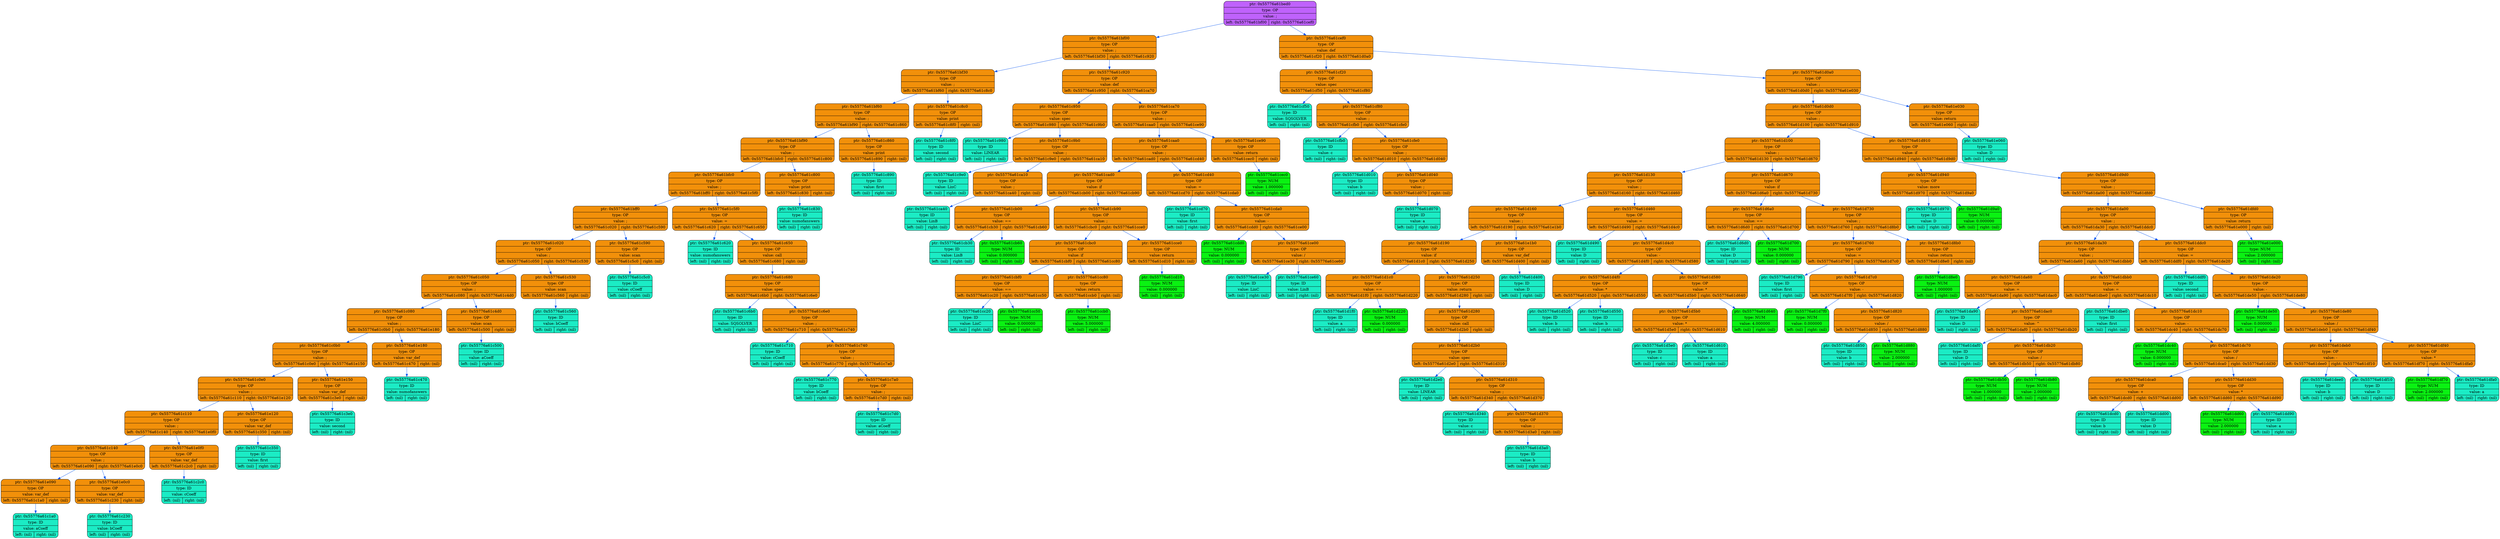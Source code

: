 digraph
{
    rankdir=TP

        node0x55776a61bed0[shape=record,style="rounded,filled",fillcolor="#BF62FC",label="{ ptr: 0x55776a61bed0 | type: OP | value: ;| { left: 0x55776a61bf00 | right: 0x55776a61cef0 }}"];
    node0x55776a61bed0 -> node0x55776a61bf00[color="#0855F0"]
    node0x55776a61bf00[shape=record,style="rounded,filled",fillcolor="#F2900A",label="{ ptr: 0x55776a61bf00 | type: OP | value: ;| { left: 0x55776a61bf30 | right: 0x55776a61c920 }}"];
    node0x55776a61bf00 -> node0x55776a61bf30[color="#0855F0"]
    node0x55776a61bf30[shape=record,style="rounded,filled",fillcolor="#F2900A",label="{ ptr: 0x55776a61bf30 | type: OP | value: ;| { left: 0x55776a61bf60 | right: 0x55776a61c8c0 }}"];
    node0x55776a61bf30 -> node0x55776a61bf60[color="#0855F0"]
    node0x55776a61bf60[shape=record,style="rounded,filled",fillcolor="#F2900A",label="{ ptr: 0x55776a61bf60 | type: OP | value: ;| { left: 0x55776a61bf90 | right: 0x55776a61c860 }}"];
    node0x55776a61bf60 -> node0x55776a61bf90[color="#0855F0"]
    node0x55776a61bf90[shape=record,style="rounded,filled",fillcolor="#F2900A",label="{ ptr: 0x55776a61bf90 | type: OP | value: ;| { left: 0x55776a61bfc0 | right: 0x55776a61c800 }}"];
    node0x55776a61bf90 -> node0x55776a61bfc0[color="#0855F0"]
    node0x55776a61bfc0[shape=record,style="rounded,filled",fillcolor="#F2900A",label="{ ptr: 0x55776a61bfc0 | type: OP | value: ;| { left: 0x55776a61bff0 | right: 0x55776a61c5f0 }}"];
    node0x55776a61bfc0 -> node0x55776a61bff0[color="#0855F0"]
    node0x55776a61bff0[shape=record,style="rounded,filled",fillcolor="#F2900A",label="{ ptr: 0x55776a61bff0 | type: OP | value: ;| { left: 0x55776a61c020 | right: 0x55776a61c590 }}"];
    node0x55776a61bff0 -> node0x55776a61c020[color="#0855F0"]
    node0x55776a61c020[shape=record,style="rounded,filled",fillcolor="#F2900A",label="{ ptr: 0x55776a61c020 | type: OP | value: ;| { left: 0x55776a61c050 | right: 0x55776a61c530 }}"];
    node0x55776a61c020 -> node0x55776a61c050[color="#0855F0"]
    node0x55776a61c050[shape=record,style="rounded,filled",fillcolor="#F2900A",label="{ ptr: 0x55776a61c050 | type: OP | value: ;| { left: 0x55776a61c080 | right: 0x55776a61c4d0 }}"];
    node0x55776a61c050 -> node0x55776a61c080[color="#0855F0"]
    node0x55776a61c080[shape=record,style="rounded,filled",fillcolor="#F2900A",label="{ ptr: 0x55776a61c080 | type: OP | value: ;| { left: 0x55776a61c0b0 | right: 0x55776a61e180 }}"];
    node0x55776a61c080 -> node0x55776a61c0b0[color="#0855F0"]
    node0x55776a61c0b0[shape=record,style="rounded,filled",fillcolor="#F2900A",label="{ ptr: 0x55776a61c0b0 | type: OP | value: ;| { left: 0x55776a61c0e0 | right: 0x55776a61e150 }}"];
    node0x55776a61c0b0 -> node0x55776a61c0e0[color="#0855F0"]
    node0x55776a61c0e0[shape=record,style="rounded,filled",fillcolor="#F2900A",label="{ ptr: 0x55776a61c0e0 | type: OP | value: ;| { left: 0x55776a61c110 | right: 0x55776a61e120 }}"];
    node0x55776a61c0e0 -> node0x55776a61c110[color="#0855F0"]
    node0x55776a61c110[shape=record,style="rounded,filled",fillcolor="#F2900A",label="{ ptr: 0x55776a61c110 | type: OP | value: ;| { left: 0x55776a61c140 | right: 0x55776a61e0f0 }}"];
    node0x55776a61c110 -> node0x55776a61c140[color="#0855F0"]
    node0x55776a61c140[shape=record,style="rounded,filled",fillcolor="#F2900A",label="{ ptr: 0x55776a61c140 | type: OP | value: ;| { left: 0x55776a61e090 | right: 0x55776a61e0c0 }}"];
    node0x55776a61c140 -> node0x55776a61e090[color="#0855F0"]
    node0x55776a61e090[shape=record,style="rounded,filled",fillcolor="#F2900A",label="{ ptr: 0x55776a61e090 | type: OP | value: var_def| { left: 0x55776a61c1a0 | right: (nil) }}"];
    node0x55776a61e090 -> node0x55776a61c1a0[color="#0855F0"]
    node0x55776a61c1a0[shape=record,style="rounded,filled",fillcolor="#1BECC5",label="{ ptr: 0x55776a61c1a0 | type: ID | value: aCoeff| { left: (nil) | right: (nil) }}"];
    node0x55776a61c140 -> node0x55776a61e0c0[color="#0855F0"]
    node0x55776a61e0c0[shape=record,style="rounded,filled",fillcolor="#F2900A",label="{ ptr: 0x55776a61e0c0 | type: OP | value: var_def| { left: 0x55776a61c230 | right: (nil) }}"];
    node0x55776a61e0c0 -> node0x55776a61c230[color="#0855F0"]
    node0x55776a61c230[shape=record,style="rounded,filled",fillcolor="#1BECC5",label="{ ptr: 0x55776a61c230 | type: ID | value: bCoeff| { left: (nil) | right: (nil) }}"];
    node0x55776a61c110 -> node0x55776a61e0f0[color="#0855F0"]
    node0x55776a61e0f0[shape=record,style="rounded,filled",fillcolor="#F2900A",label="{ ptr: 0x55776a61e0f0 | type: OP | value: var_def| { left: 0x55776a61c2c0 | right: (nil) }}"];
    node0x55776a61e0f0 -> node0x55776a61c2c0[color="#0855F0"]
    node0x55776a61c2c0[shape=record,style="rounded,filled",fillcolor="#1BECC5",label="{ ptr: 0x55776a61c2c0 | type: ID | value: cCoeff| { left: (nil) | right: (nil) }}"];
    node0x55776a61c0e0 -> node0x55776a61e120[color="#0855F0"]
    node0x55776a61e120[shape=record,style="rounded,filled",fillcolor="#F2900A",label="{ ptr: 0x55776a61e120 | type: OP | value: var_def| { left: 0x55776a61c350 | right: (nil) }}"];
    node0x55776a61e120 -> node0x55776a61c350[color="#0855F0"]
    node0x55776a61c350[shape=record,style="rounded,filled",fillcolor="#1BECC5",label="{ ptr: 0x55776a61c350 | type: ID | value: first| { left: (nil) | right: (nil) }}"];
    node0x55776a61c0b0 -> node0x55776a61e150[color="#0855F0"]
    node0x55776a61e150[shape=record,style="rounded,filled",fillcolor="#F2900A",label="{ ptr: 0x55776a61e150 | type: OP | value: var_def| { left: 0x55776a61c3e0 | right: (nil) }}"];
    node0x55776a61e150 -> node0x55776a61c3e0[color="#0855F0"]
    node0x55776a61c3e0[shape=record,style="rounded,filled",fillcolor="#1BECC5",label="{ ptr: 0x55776a61c3e0 | type: ID | value: second| { left: (nil) | right: (nil) }}"];
    node0x55776a61c080 -> node0x55776a61e180[color="#0855F0"]
    node0x55776a61e180[shape=record,style="rounded,filled",fillcolor="#F2900A",label="{ ptr: 0x55776a61e180 | type: OP | value: var_def| { left: 0x55776a61c470 | right: (nil) }}"];
    node0x55776a61e180 -> node0x55776a61c470[color="#0855F0"]
    node0x55776a61c470[shape=record,style="rounded,filled",fillcolor="#1BECC5",label="{ ptr: 0x55776a61c470 | type: ID | value: numofanswers| { left: (nil) | right: (nil) }}"];
    node0x55776a61c050 -> node0x55776a61c4d0[color="#0855F0"]
    node0x55776a61c4d0[shape=record,style="rounded,filled",fillcolor="#F2900A",label="{ ptr: 0x55776a61c4d0 | type: OP | value: scan| { left: 0x55776a61c500 | right: (nil) }}"];
    node0x55776a61c4d0 -> node0x55776a61c500[color="#0855F0"]
    node0x55776a61c500[shape=record,style="rounded,filled",fillcolor="#1BECC5",label="{ ptr: 0x55776a61c500 | type: ID | value: aCoeff| { left: (nil) | right: (nil) }}"];
    node0x55776a61c020 -> node0x55776a61c530[color="#0855F0"]
    node0x55776a61c530[shape=record,style="rounded,filled",fillcolor="#F2900A",label="{ ptr: 0x55776a61c530 | type: OP | value: scan| { left: 0x55776a61c560 | right: (nil) }}"];
    node0x55776a61c530 -> node0x55776a61c560[color="#0855F0"]
    node0x55776a61c560[shape=record,style="rounded,filled",fillcolor="#1BECC5",label="{ ptr: 0x55776a61c560 | type: ID | value: bCoeff| { left: (nil) | right: (nil) }}"];
    node0x55776a61bff0 -> node0x55776a61c590[color="#0855F0"]
    node0x55776a61c590[shape=record,style="rounded,filled",fillcolor="#F2900A",label="{ ptr: 0x55776a61c590 | type: OP | value: scan| { left: 0x55776a61c5c0 | right: (nil) }}"];
    node0x55776a61c590 -> node0x55776a61c5c0[color="#0855F0"]
    node0x55776a61c5c0[shape=record,style="rounded,filled",fillcolor="#1BECC5",label="{ ptr: 0x55776a61c5c0 | type: ID | value: cCoeff| { left: (nil) | right: (nil) }}"];
    node0x55776a61bfc0 -> node0x55776a61c5f0[color="#0855F0"]
    node0x55776a61c5f0[shape=record,style="rounded,filled",fillcolor="#F2900A",label="{ ptr: 0x55776a61c5f0 | type: OP | value: =| { left: 0x55776a61c620 | right: 0x55776a61c650 }}"];
    node0x55776a61c5f0 -> node0x55776a61c620[color="#0855F0"]
    node0x55776a61c620[shape=record,style="rounded,filled",fillcolor="#1BECC5",label="{ ptr: 0x55776a61c620 | type: ID | value: numofanswers| { left: (nil) | right: (nil) }}"];
    node0x55776a61c5f0 -> node0x55776a61c650[color="#0855F0"]
    node0x55776a61c650[shape=record,style="rounded,filled",fillcolor="#F2900A",label="{ ptr: 0x55776a61c650 | type: OP | value: call| { left: 0x55776a61c680 | right: (nil) }}"];
    node0x55776a61c650 -> node0x55776a61c680[color="#0855F0"]
    node0x55776a61c680[shape=record,style="rounded,filled",fillcolor="#F2900A",label="{ ptr: 0x55776a61c680 | type: OP | value: spec| { left: 0x55776a61c6b0 | right: 0x55776a61c6e0 }}"];
    node0x55776a61c680 -> node0x55776a61c6b0[color="#0855F0"]
    node0x55776a61c6b0[shape=record,style="rounded,filled",fillcolor="#1BECC5",label="{ ptr: 0x55776a61c6b0 | type: ID | value: SQSOLVER| { left: (nil) | right: (nil) }}"];
    node0x55776a61c680 -> node0x55776a61c6e0[color="#0855F0"]
    node0x55776a61c6e0[shape=record,style="rounded,filled",fillcolor="#F2900A",label="{ ptr: 0x55776a61c6e0 | type: OP | value: ;| { left: 0x55776a61c710 | right: 0x55776a61c740 }}"];
    node0x55776a61c6e0 -> node0x55776a61c710[color="#0855F0"]
    node0x55776a61c710[shape=record,style="rounded,filled",fillcolor="#1BECC5",label="{ ptr: 0x55776a61c710 | type: ID | value: cCoeff| { left: (nil) | right: (nil) }}"];
    node0x55776a61c6e0 -> node0x55776a61c740[color="#0855F0"]
    node0x55776a61c740[shape=record,style="rounded,filled",fillcolor="#F2900A",label="{ ptr: 0x55776a61c740 | type: OP | value: ;| { left: 0x55776a61c770 | right: 0x55776a61c7a0 }}"];
    node0x55776a61c740 -> node0x55776a61c770[color="#0855F0"]
    node0x55776a61c770[shape=record,style="rounded,filled",fillcolor="#1BECC5",label="{ ptr: 0x55776a61c770 | type: ID | value: bCoeff| { left: (nil) | right: (nil) }}"];
    node0x55776a61c740 -> node0x55776a61c7a0[color="#0855F0"]
    node0x55776a61c7a0[shape=record,style="rounded,filled",fillcolor="#F2900A",label="{ ptr: 0x55776a61c7a0 | type: OP | value: ;| { left: 0x55776a61c7d0 | right: (nil) }}"];
    node0x55776a61c7a0 -> node0x55776a61c7d0[color="#0855F0"]
    node0x55776a61c7d0[shape=record,style="rounded,filled",fillcolor="#1BECC5",label="{ ptr: 0x55776a61c7d0 | type: ID | value: aCoeff| { left: (nil) | right: (nil) }}"];
    node0x55776a61bf90 -> node0x55776a61c800[color="#0855F0"]
    node0x55776a61c800[shape=record,style="rounded,filled",fillcolor="#F2900A",label="{ ptr: 0x55776a61c800 | type: OP | value: print| { left: 0x55776a61c830 | right: (nil) }}"];
    node0x55776a61c800 -> node0x55776a61c830[color="#0855F0"]
    node0x55776a61c830[shape=record,style="rounded,filled",fillcolor="#1BECC5",label="{ ptr: 0x55776a61c830 | type: ID | value: numofanswers| { left: (nil) | right: (nil) }}"];
    node0x55776a61bf60 -> node0x55776a61c860[color="#0855F0"]
    node0x55776a61c860[shape=record,style="rounded,filled",fillcolor="#F2900A",label="{ ptr: 0x55776a61c860 | type: OP | value: print| { left: 0x55776a61c890 | right: (nil) }}"];
    node0x55776a61c860 -> node0x55776a61c890[color="#0855F0"]
    node0x55776a61c890[shape=record,style="rounded,filled",fillcolor="#1BECC5",label="{ ptr: 0x55776a61c890 | type: ID | value: first| { left: (nil) | right: (nil) }}"];
    node0x55776a61bf30 -> node0x55776a61c8c0[color="#0855F0"]
    node0x55776a61c8c0[shape=record,style="rounded,filled",fillcolor="#F2900A",label="{ ptr: 0x55776a61c8c0 | type: OP | value: print| { left: 0x55776a61c8f0 | right: (nil) }}"];
    node0x55776a61c8c0 -> node0x55776a61c8f0[color="#0855F0"]
    node0x55776a61c8f0[shape=record,style="rounded,filled",fillcolor="#1BECC5",label="{ ptr: 0x55776a61c8f0 | type: ID | value: second| { left: (nil) | right: (nil) }}"];
    node0x55776a61bf00 -> node0x55776a61c920[color="#0855F0"]
    node0x55776a61c920[shape=record,style="rounded,filled",fillcolor="#F2900A",label="{ ptr: 0x55776a61c920 | type: OP | value: def| { left: 0x55776a61c950 | right: 0x55776a61ca70 }}"];
    node0x55776a61c920 -> node0x55776a61c950[color="#0855F0"]
    node0x55776a61c950[shape=record,style="rounded,filled",fillcolor="#F2900A",label="{ ptr: 0x55776a61c950 | type: OP | value: spec| { left: 0x55776a61c980 | right: 0x55776a61c9b0 }}"];
    node0x55776a61c950 -> node0x55776a61c980[color="#0855F0"]
    node0x55776a61c980[shape=record,style="rounded,filled",fillcolor="#1BECC5",label="{ ptr: 0x55776a61c980 | type: ID | value: LINEAR| { left: (nil) | right: (nil) }}"];
    node0x55776a61c950 -> node0x55776a61c9b0[color="#0855F0"]
    node0x55776a61c9b0[shape=record,style="rounded,filled",fillcolor="#F2900A",label="{ ptr: 0x55776a61c9b0 | type: OP | value: ;| { left: 0x55776a61c9e0 | right: 0x55776a61ca10 }}"];
    node0x55776a61c9b0 -> node0x55776a61c9e0[color="#0855F0"]
    node0x55776a61c9e0[shape=record,style="rounded,filled",fillcolor="#1BECC5",label="{ ptr: 0x55776a61c9e0 | type: ID | value: LinC| { left: (nil) | right: (nil) }}"];
    node0x55776a61c9b0 -> node0x55776a61ca10[color="#0855F0"]
    node0x55776a61ca10[shape=record,style="rounded,filled",fillcolor="#F2900A",label="{ ptr: 0x55776a61ca10 | type: OP | value: ;| { left: 0x55776a61ca40 | right: (nil) }}"];
    node0x55776a61ca10 -> node0x55776a61ca40[color="#0855F0"]
    node0x55776a61ca40[shape=record,style="rounded,filled",fillcolor="#1BECC5",label="{ ptr: 0x55776a61ca40 | type: ID | value: LinB| { left: (nil) | right: (nil) }}"];
    node0x55776a61c920 -> node0x55776a61ca70[color="#0855F0"]
    node0x55776a61ca70[shape=record,style="rounded,filled",fillcolor="#F2900A",label="{ ptr: 0x55776a61ca70 | type: OP | value: ;| { left: 0x55776a61caa0 | right: 0x55776a61ce90 }}"];
    node0x55776a61ca70 -> node0x55776a61caa0[color="#0855F0"]
    node0x55776a61caa0[shape=record,style="rounded,filled",fillcolor="#F2900A",label="{ ptr: 0x55776a61caa0 | type: OP | value: ;| { left: 0x55776a61cad0 | right: 0x55776a61cd40 }}"];
    node0x55776a61caa0 -> node0x55776a61cad0[color="#0855F0"]
    node0x55776a61cad0[shape=record,style="rounded,filled",fillcolor="#F2900A",label="{ ptr: 0x55776a61cad0 | type: OP | value: if| { left: 0x55776a61cb00 | right: 0x55776a61cb90 }}"];
    node0x55776a61cad0 -> node0x55776a61cb00[color="#0855F0"]
    node0x55776a61cb00[shape=record,style="rounded,filled",fillcolor="#F2900A",label="{ ptr: 0x55776a61cb00 | type: OP | value: ==| { left: 0x55776a61cb30 | right: 0x55776a61cb60 }}"];
    node0x55776a61cb00 -> node0x55776a61cb30[color="#0855F0"]
    node0x55776a61cb30[shape=record,style="rounded,filled",fillcolor="#1BECC5",label="{ ptr: 0x55776a61cb30 | type: ID | value: LinB| { left: (nil) | right: (nil) }}"];
    node0x55776a61cb00 -> node0x55776a61cb60[color="#0855F0"]
    node0x55776a61cb60[shape=record,style="rounded,filled",fillcolor="#0AF212",label="{ ptr: 0x55776a61cb60 | type: NUM | value: 0.000000| { left: (nil) | right: (nil) }}"];
    node0x55776a61cad0 -> node0x55776a61cb90[color="#0855F0"]
    node0x55776a61cb90[shape=record,style="rounded,filled",fillcolor="#F2900A",label="{ ptr: 0x55776a61cb90 | type: OP | value: ;| { left: 0x55776a61cbc0 | right: 0x55776a61cce0 }}"];
    node0x55776a61cb90 -> node0x55776a61cbc0[color="#0855F0"]
    node0x55776a61cbc0[shape=record,style="rounded,filled",fillcolor="#F2900A",label="{ ptr: 0x55776a61cbc0 | type: OP | value: if| { left: 0x55776a61cbf0 | right: 0x55776a61cc80 }}"];
    node0x55776a61cbc0 -> node0x55776a61cbf0[color="#0855F0"]
    node0x55776a61cbf0[shape=record,style="rounded,filled",fillcolor="#F2900A",label="{ ptr: 0x55776a61cbf0 | type: OP | value: ==| { left: 0x55776a61cc20 | right: 0x55776a61cc50 }}"];
    node0x55776a61cbf0 -> node0x55776a61cc20[color="#0855F0"]
    node0x55776a61cc20[shape=record,style="rounded,filled",fillcolor="#1BECC5",label="{ ptr: 0x55776a61cc20 | type: ID | value: LinC| { left: (nil) | right: (nil) }}"];
    node0x55776a61cbf0 -> node0x55776a61cc50[color="#0855F0"]
    node0x55776a61cc50[shape=record,style="rounded,filled",fillcolor="#0AF212",label="{ ptr: 0x55776a61cc50 | type: NUM | value: 0.000000| { left: (nil) | right: (nil) }}"];
    node0x55776a61cbc0 -> node0x55776a61cc80[color="#0855F0"]
    node0x55776a61cc80[shape=record,style="rounded,filled",fillcolor="#F2900A",label="{ ptr: 0x55776a61cc80 | type: OP | value: return| { left: 0x55776a61ccb0 | right: (nil) }}"];
    node0x55776a61cc80 -> node0x55776a61ccb0[color="#0855F0"]
    node0x55776a61ccb0[shape=record,style="rounded,filled",fillcolor="#0AF212",label="{ ptr: 0x55776a61ccb0 | type: NUM | value: 5.000000| { left: (nil) | right: (nil) }}"];
    node0x55776a61cb90 -> node0x55776a61cce0[color="#0855F0"]
    node0x55776a61cce0[shape=record,style="rounded,filled",fillcolor="#F2900A",label="{ ptr: 0x55776a61cce0 | type: OP | value: return| { left: 0x55776a61cd10 | right: (nil) }}"];
    node0x55776a61cce0 -> node0x55776a61cd10[color="#0855F0"]
    node0x55776a61cd10[shape=record,style="rounded,filled",fillcolor="#0AF212",label="{ ptr: 0x55776a61cd10 | type: NUM | value: 0.000000| { left: (nil) | right: (nil) }}"];
    node0x55776a61caa0 -> node0x55776a61cd40[color="#0855F0"]
    node0x55776a61cd40[shape=record,style="rounded,filled",fillcolor="#F2900A",label="{ ptr: 0x55776a61cd40 | type: OP | value: =| { left: 0x55776a61cd70 | right: 0x55776a61cda0 }}"];
    node0x55776a61cd40 -> node0x55776a61cd70[color="#0855F0"]
    node0x55776a61cd70[shape=record,style="rounded,filled",fillcolor="#1BECC5",label="{ ptr: 0x55776a61cd70 | type: ID | value: first| { left: (nil) | right: (nil) }}"];
    node0x55776a61cd40 -> node0x55776a61cda0[color="#0855F0"]
    node0x55776a61cda0[shape=record,style="rounded,filled",fillcolor="#F2900A",label="{ ptr: 0x55776a61cda0 | type: OP | value: -| { left: 0x55776a61cdd0 | right: 0x55776a61ce00 }}"];
    node0x55776a61cda0 -> node0x55776a61cdd0[color="#0855F0"]
    node0x55776a61cdd0[shape=record,style="rounded,filled",fillcolor="#0AF212",label="{ ptr: 0x55776a61cdd0 | type: NUM | value: 0.000000| { left: (nil) | right: (nil) }}"];
    node0x55776a61cda0 -> node0x55776a61ce00[color="#0855F0"]
    node0x55776a61ce00[shape=record,style="rounded,filled",fillcolor="#F2900A",label="{ ptr: 0x55776a61ce00 | type: OP | value: /| { left: 0x55776a61ce30 | right: 0x55776a61ce60 }}"];
    node0x55776a61ce00 -> node0x55776a61ce30[color="#0855F0"]
    node0x55776a61ce30[shape=record,style="rounded,filled",fillcolor="#1BECC5",label="{ ptr: 0x55776a61ce30 | type: ID | value: LinC| { left: (nil) | right: (nil) }}"];
    node0x55776a61ce00 -> node0x55776a61ce60[color="#0855F0"]
    node0x55776a61ce60[shape=record,style="rounded,filled",fillcolor="#1BECC5",label="{ ptr: 0x55776a61ce60 | type: ID | value: LinB| { left: (nil) | right: (nil) }}"];
    node0x55776a61ca70 -> node0x55776a61ce90[color="#0855F0"]
    node0x55776a61ce90[shape=record,style="rounded,filled",fillcolor="#F2900A",label="{ ptr: 0x55776a61ce90 | type: OP | value: return| { left: 0x55776a61cec0 | right: (nil) }}"];
    node0x55776a61ce90 -> node0x55776a61cec0[color="#0855F0"]
    node0x55776a61cec0[shape=record,style="rounded,filled",fillcolor="#0AF212",label="{ ptr: 0x55776a61cec0 | type: NUM | value: 1.000000| { left: (nil) | right: (nil) }}"];
    node0x55776a61bed0 -> node0x55776a61cef0[color="#0855F0"]
    node0x55776a61cef0[shape=record,style="rounded,filled",fillcolor="#F2900A",label="{ ptr: 0x55776a61cef0 | type: OP | value: def| { left: 0x55776a61cf20 | right: 0x55776a61d0a0 }}"];
    node0x55776a61cef0 -> node0x55776a61cf20[color="#0855F0"]
    node0x55776a61cf20[shape=record,style="rounded,filled",fillcolor="#F2900A",label="{ ptr: 0x55776a61cf20 | type: OP | value: spec| { left: 0x55776a61cf50 | right: 0x55776a61cf80 }}"];
    node0x55776a61cf20 -> node0x55776a61cf50[color="#0855F0"]
    node0x55776a61cf50[shape=record,style="rounded,filled",fillcolor="#1BECC5",label="{ ptr: 0x55776a61cf50 | type: ID | value: SQSOLVER| { left: (nil) | right: (nil) }}"];
    node0x55776a61cf20 -> node0x55776a61cf80[color="#0855F0"]
    node0x55776a61cf80[shape=record,style="rounded,filled",fillcolor="#F2900A",label="{ ptr: 0x55776a61cf80 | type: OP | value: ;| { left: 0x55776a61cfb0 | right: 0x55776a61cfe0 }}"];
    node0x55776a61cf80 -> node0x55776a61cfb0[color="#0855F0"]
    node0x55776a61cfb0[shape=record,style="rounded,filled",fillcolor="#1BECC5",label="{ ptr: 0x55776a61cfb0 | type: ID | value: c| { left: (nil) | right: (nil) }}"];
    node0x55776a61cf80 -> node0x55776a61cfe0[color="#0855F0"]
    node0x55776a61cfe0[shape=record,style="rounded,filled",fillcolor="#F2900A",label="{ ptr: 0x55776a61cfe0 | type: OP | value: ;| { left: 0x55776a61d010 | right: 0x55776a61d040 }}"];
    node0x55776a61cfe0 -> node0x55776a61d010[color="#0855F0"]
    node0x55776a61d010[shape=record,style="rounded,filled",fillcolor="#1BECC5",label="{ ptr: 0x55776a61d010 | type: ID | value: b| { left: (nil) | right: (nil) }}"];
    node0x55776a61cfe0 -> node0x55776a61d040[color="#0855F0"]
    node0x55776a61d040[shape=record,style="rounded,filled",fillcolor="#F2900A",label="{ ptr: 0x55776a61d040 | type: OP | value: ;| { left: 0x55776a61d070 | right: (nil) }}"];
    node0x55776a61d040 -> node0x55776a61d070[color="#0855F0"]
    node0x55776a61d070[shape=record,style="rounded,filled",fillcolor="#1BECC5",label="{ ptr: 0x55776a61d070 | type: ID | value: a| { left: (nil) | right: (nil) }}"];
    node0x55776a61cef0 -> node0x55776a61d0a0[color="#0855F0"]
    node0x55776a61d0a0[shape=record,style="rounded,filled",fillcolor="#F2900A",label="{ ptr: 0x55776a61d0a0 | type: OP | value: ;| { left: 0x55776a61d0d0 | right: 0x55776a61e030 }}"];
    node0x55776a61d0a0 -> node0x55776a61d0d0[color="#0855F0"]
    node0x55776a61d0d0[shape=record,style="rounded,filled",fillcolor="#F2900A",label="{ ptr: 0x55776a61d0d0 | type: OP | value: ;| { left: 0x55776a61d100 | right: 0x55776a61d910 }}"];
    node0x55776a61d0d0 -> node0x55776a61d100[color="#0855F0"]
    node0x55776a61d100[shape=record,style="rounded,filled",fillcolor="#F2900A",label="{ ptr: 0x55776a61d100 | type: OP | value: ;| { left: 0x55776a61d130 | right: 0x55776a61d670 }}"];
    node0x55776a61d100 -> node0x55776a61d130[color="#0855F0"]
    node0x55776a61d130[shape=record,style="rounded,filled",fillcolor="#F2900A",label="{ ptr: 0x55776a61d130 | type: OP | value: ;| { left: 0x55776a61d160 | right: 0x55776a61d460 }}"];
    node0x55776a61d130 -> node0x55776a61d160[color="#0855F0"]
    node0x55776a61d160[shape=record,style="rounded,filled",fillcolor="#F2900A",label="{ ptr: 0x55776a61d160 | type: OP | value: ;| { left: 0x55776a61d190 | right: 0x55776a61e1b0 }}"];
    node0x55776a61d160 -> node0x55776a61d190[color="#0855F0"]
    node0x55776a61d190[shape=record,style="rounded,filled",fillcolor="#F2900A",label="{ ptr: 0x55776a61d190 | type: OP | value: if| { left: 0x55776a61d1c0 | right: 0x55776a61d250 }}"];
    node0x55776a61d190 -> node0x55776a61d1c0[color="#0855F0"]
    node0x55776a61d1c0[shape=record,style="rounded,filled",fillcolor="#F2900A",label="{ ptr: 0x55776a61d1c0 | type: OP | value: ==| { left: 0x55776a61d1f0 | right: 0x55776a61d220 }}"];
    node0x55776a61d1c0 -> node0x55776a61d1f0[color="#0855F0"]
    node0x55776a61d1f0[shape=record,style="rounded,filled",fillcolor="#1BECC5",label="{ ptr: 0x55776a61d1f0 | type: ID | value: a| { left: (nil) | right: (nil) }}"];
    node0x55776a61d1c0 -> node0x55776a61d220[color="#0855F0"]
    node0x55776a61d220[shape=record,style="rounded,filled",fillcolor="#0AF212",label="{ ptr: 0x55776a61d220 | type: NUM | value: 0.000000| { left: (nil) | right: (nil) }}"];
    node0x55776a61d190 -> node0x55776a61d250[color="#0855F0"]
    node0x55776a61d250[shape=record,style="rounded,filled",fillcolor="#F2900A",label="{ ptr: 0x55776a61d250 | type: OP | value: return| { left: 0x55776a61d280 | right: (nil) }}"];
    node0x55776a61d250 -> node0x55776a61d280[color="#0855F0"]
    node0x55776a61d280[shape=record,style="rounded,filled",fillcolor="#F2900A",label="{ ptr: 0x55776a61d280 | type: OP | value: call| { left: 0x55776a61d2b0 | right: (nil) }}"];
    node0x55776a61d280 -> node0x55776a61d2b0[color="#0855F0"]
    node0x55776a61d2b0[shape=record,style="rounded,filled",fillcolor="#F2900A",label="{ ptr: 0x55776a61d2b0 | type: OP | value: spec| { left: 0x55776a61d2e0 | right: 0x55776a61d310 }}"];
    node0x55776a61d2b0 -> node0x55776a61d2e0[color="#0855F0"]
    node0x55776a61d2e0[shape=record,style="rounded,filled",fillcolor="#1BECC5",label="{ ptr: 0x55776a61d2e0 | type: ID | value: LINEAR| { left: (nil) | right: (nil) }}"];
    node0x55776a61d2b0 -> node0x55776a61d310[color="#0855F0"]
    node0x55776a61d310[shape=record,style="rounded,filled",fillcolor="#F2900A",label="{ ptr: 0x55776a61d310 | type: OP | value: ;| { left: 0x55776a61d340 | right: 0x55776a61d370 }}"];
    node0x55776a61d310 -> node0x55776a61d340[color="#0855F0"]
    node0x55776a61d340[shape=record,style="rounded,filled",fillcolor="#1BECC5",label="{ ptr: 0x55776a61d340 | type: ID | value: c| { left: (nil) | right: (nil) }}"];
    node0x55776a61d310 -> node0x55776a61d370[color="#0855F0"]
    node0x55776a61d370[shape=record,style="rounded,filled",fillcolor="#F2900A",label="{ ptr: 0x55776a61d370 | type: OP | value: ;| { left: 0x55776a61d3a0 | right: (nil) }}"];
    node0x55776a61d370 -> node0x55776a61d3a0[color="#0855F0"]
    node0x55776a61d3a0[shape=record,style="rounded,filled",fillcolor="#1BECC5",label="{ ptr: 0x55776a61d3a0 | type: ID | value: b| { left: (nil) | right: (nil) }}"];
    node0x55776a61d160 -> node0x55776a61e1b0[color="#0855F0"]
    node0x55776a61e1b0[shape=record,style="rounded,filled",fillcolor="#F2900A",label="{ ptr: 0x55776a61e1b0 | type: OP | value: var_def| { left: 0x55776a61d400 | right: (nil) }}"];
    node0x55776a61e1b0 -> node0x55776a61d400[color="#0855F0"]
    node0x55776a61d400[shape=record,style="rounded,filled",fillcolor="#1BECC5",label="{ ptr: 0x55776a61d400 | type: ID | value: D| { left: (nil) | right: (nil) }}"];
    node0x55776a61d130 -> node0x55776a61d460[color="#0855F0"]
    node0x55776a61d460[shape=record,style="rounded,filled",fillcolor="#F2900A",label="{ ptr: 0x55776a61d460 | type: OP | value: =| { left: 0x55776a61d490 | right: 0x55776a61d4c0 }}"];
    node0x55776a61d460 -> node0x55776a61d490[color="#0855F0"]
    node0x55776a61d490[shape=record,style="rounded,filled",fillcolor="#1BECC5",label="{ ptr: 0x55776a61d490 | type: ID | value: D| { left: (nil) | right: (nil) }}"];
    node0x55776a61d460 -> node0x55776a61d4c0[color="#0855F0"]
    node0x55776a61d4c0[shape=record,style="rounded,filled",fillcolor="#F2900A",label="{ ptr: 0x55776a61d4c0 | type: OP | value: -| { left: 0x55776a61d4f0 | right: 0x55776a61d580 }}"];
    node0x55776a61d4c0 -> node0x55776a61d4f0[color="#0855F0"]
    node0x55776a61d4f0[shape=record,style="rounded,filled",fillcolor="#F2900A",label="{ ptr: 0x55776a61d4f0 | type: OP | value: *| { left: 0x55776a61d520 | right: 0x55776a61d550 }}"];
    node0x55776a61d4f0 -> node0x55776a61d520[color="#0855F0"]
    node0x55776a61d520[shape=record,style="rounded,filled",fillcolor="#1BECC5",label="{ ptr: 0x55776a61d520 | type: ID | value: b| { left: (nil) | right: (nil) }}"];
    node0x55776a61d4f0 -> node0x55776a61d550[color="#0855F0"]
    node0x55776a61d550[shape=record,style="rounded,filled",fillcolor="#1BECC5",label="{ ptr: 0x55776a61d550 | type: ID | value: b| { left: (nil) | right: (nil) }}"];
    node0x55776a61d4c0 -> node0x55776a61d580[color="#0855F0"]
    node0x55776a61d580[shape=record,style="rounded,filled",fillcolor="#F2900A",label="{ ptr: 0x55776a61d580 | type: OP | value: *| { left: 0x55776a61d5b0 | right: 0x55776a61d640 }}"];
    node0x55776a61d580 -> node0x55776a61d5b0[color="#0855F0"]
    node0x55776a61d5b0[shape=record,style="rounded,filled",fillcolor="#F2900A",label="{ ptr: 0x55776a61d5b0 | type: OP | value: *| { left: 0x55776a61d5e0 | right: 0x55776a61d610 }}"];
    node0x55776a61d5b0 -> node0x55776a61d5e0[color="#0855F0"]
    node0x55776a61d5e0[shape=record,style="rounded,filled",fillcolor="#1BECC5",label="{ ptr: 0x55776a61d5e0 | type: ID | value: c| { left: (nil) | right: (nil) }}"];
    node0x55776a61d5b0 -> node0x55776a61d610[color="#0855F0"]
    node0x55776a61d610[shape=record,style="rounded,filled",fillcolor="#1BECC5",label="{ ptr: 0x55776a61d610 | type: ID | value: a| { left: (nil) | right: (nil) }}"];
    node0x55776a61d580 -> node0x55776a61d640[color="#0855F0"]
    node0x55776a61d640[shape=record,style="rounded,filled",fillcolor="#0AF212",label="{ ptr: 0x55776a61d640 | type: NUM | value: 4.000000| { left: (nil) | right: (nil) }}"];
    node0x55776a61d100 -> node0x55776a61d670[color="#0855F0"]
    node0x55776a61d670[shape=record,style="rounded,filled",fillcolor="#F2900A",label="{ ptr: 0x55776a61d670 | type: OP | value: if| { left: 0x55776a61d6a0 | right: 0x55776a61d730 }}"];
    node0x55776a61d670 -> node0x55776a61d6a0[color="#0855F0"]
    node0x55776a61d6a0[shape=record,style="rounded,filled",fillcolor="#F2900A",label="{ ptr: 0x55776a61d6a0 | type: OP | value: ==| { left: 0x55776a61d6d0 | right: 0x55776a61d700 }}"];
    node0x55776a61d6a0 -> node0x55776a61d6d0[color="#0855F0"]
    node0x55776a61d6d0[shape=record,style="rounded,filled",fillcolor="#1BECC5",label="{ ptr: 0x55776a61d6d0 | type: ID | value: D| { left: (nil) | right: (nil) }}"];
    node0x55776a61d6a0 -> node0x55776a61d700[color="#0855F0"]
    node0x55776a61d700[shape=record,style="rounded,filled",fillcolor="#0AF212",label="{ ptr: 0x55776a61d700 | type: NUM | value: 0.000000| { left: (nil) | right: (nil) }}"];
    node0x55776a61d670 -> node0x55776a61d730[color="#0855F0"]
    node0x55776a61d730[shape=record,style="rounded,filled",fillcolor="#F2900A",label="{ ptr: 0x55776a61d730 | type: OP | value: ;| { left: 0x55776a61d760 | right: 0x55776a61d8b0 }}"];
    node0x55776a61d730 -> node0x55776a61d760[color="#0855F0"]
    node0x55776a61d760[shape=record,style="rounded,filled",fillcolor="#F2900A",label="{ ptr: 0x55776a61d760 | type: OP | value: =| { left: 0x55776a61d790 | right: 0x55776a61d7c0 }}"];
    node0x55776a61d760 -> node0x55776a61d790[color="#0855F0"]
    node0x55776a61d790[shape=record,style="rounded,filled",fillcolor="#1BECC5",label="{ ptr: 0x55776a61d790 | type: ID | value: first| { left: (nil) | right: (nil) }}"];
    node0x55776a61d760 -> node0x55776a61d7c0[color="#0855F0"]
    node0x55776a61d7c0[shape=record,style="rounded,filled",fillcolor="#F2900A",label="{ ptr: 0x55776a61d7c0 | type: OP | value: -| { left: 0x55776a61d7f0 | right: 0x55776a61d820 }}"];
    node0x55776a61d7c0 -> node0x55776a61d7f0[color="#0855F0"]
    node0x55776a61d7f0[shape=record,style="rounded,filled",fillcolor="#0AF212",label="{ ptr: 0x55776a61d7f0 | type: NUM | value: 0.000000| { left: (nil) | right: (nil) }}"];
    node0x55776a61d7c0 -> node0x55776a61d820[color="#0855F0"]
    node0x55776a61d820[shape=record,style="rounded,filled",fillcolor="#F2900A",label="{ ptr: 0x55776a61d820 | type: OP | value: /| { left: 0x55776a61d850 | right: 0x55776a61d880 }}"];
    node0x55776a61d820 -> node0x55776a61d850[color="#0855F0"]
    node0x55776a61d850[shape=record,style="rounded,filled",fillcolor="#1BECC5",label="{ ptr: 0x55776a61d850 | type: ID | value: b| { left: (nil) | right: (nil) }}"];
    node0x55776a61d820 -> node0x55776a61d880[color="#0855F0"]
    node0x55776a61d880[shape=record,style="rounded,filled",fillcolor="#0AF212",label="{ ptr: 0x55776a61d880 | type: NUM | value: 2.000000| { left: (nil) | right: (nil) }}"];
    node0x55776a61d730 -> node0x55776a61d8b0[color="#0855F0"]
    node0x55776a61d8b0[shape=record,style="rounded,filled",fillcolor="#F2900A",label="{ ptr: 0x55776a61d8b0 | type: OP | value: return| { left: 0x55776a61d8e0 | right: (nil) }}"];
    node0x55776a61d8b0 -> node0x55776a61d8e0[color="#0855F0"]
    node0x55776a61d8e0[shape=record,style="rounded,filled",fillcolor="#0AF212",label="{ ptr: 0x55776a61d8e0 | type: NUM | value: 1.000000| { left: (nil) | right: (nil) }}"];
    node0x55776a61d0d0 -> node0x55776a61d910[color="#0855F0"]
    node0x55776a61d910[shape=record,style="rounded,filled",fillcolor="#F2900A",label="{ ptr: 0x55776a61d910 | type: OP | value: if| { left: 0x55776a61d940 | right: 0x55776a61d9d0 }}"];
    node0x55776a61d910 -> node0x55776a61d940[color="#0855F0"]
    node0x55776a61d940[shape=record,style="rounded,filled",fillcolor="#F2900A",label="{ ptr: 0x55776a61d940 | type: OP | value: more| { left: 0x55776a61d970 | right: 0x55776a61d9a0 }}"];
    node0x55776a61d940 -> node0x55776a61d970[color="#0855F0"]
    node0x55776a61d970[shape=record,style="rounded,filled",fillcolor="#1BECC5",label="{ ptr: 0x55776a61d970 | type: ID | value: D| { left: (nil) | right: (nil) }}"];
    node0x55776a61d940 -> node0x55776a61d9a0[color="#0855F0"]
    node0x55776a61d9a0[shape=record,style="rounded,filled",fillcolor="#0AF212",label="{ ptr: 0x55776a61d9a0 | type: NUM | value: 0.000000| { left: (nil) | right: (nil) }}"];
    node0x55776a61d910 -> node0x55776a61d9d0[color="#0855F0"]
    node0x55776a61d9d0[shape=record,style="rounded,filled",fillcolor="#F2900A",label="{ ptr: 0x55776a61d9d0 | type: OP | value: ;| { left: 0x55776a61da00 | right: 0x55776a61dfd0 }}"];
    node0x55776a61d9d0 -> node0x55776a61da00[color="#0855F0"]
    node0x55776a61da00[shape=record,style="rounded,filled",fillcolor="#F2900A",label="{ ptr: 0x55776a61da00 | type: OP | value: ;| { left: 0x55776a61da30 | right: 0x55776a61ddc0 }}"];
    node0x55776a61da00 -> node0x55776a61da30[color="#0855F0"]
    node0x55776a61da30[shape=record,style="rounded,filled",fillcolor="#F2900A",label="{ ptr: 0x55776a61da30 | type: OP | value: ;| { left: 0x55776a61da60 | right: 0x55776a61dbb0 }}"];
    node0x55776a61da30 -> node0x55776a61da60[color="#0855F0"]
    node0x55776a61da60[shape=record,style="rounded,filled",fillcolor="#F2900A",label="{ ptr: 0x55776a61da60 | type: OP | value: =| { left: 0x55776a61da90 | right: 0x55776a61dac0 }}"];
    node0x55776a61da60 -> node0x55776a61da90[color="#0855F0"]
    node0x55776a61da90[shape=record,style="rounded,filled",fillcolor="#1BECC5",label="{ ptr: 0x55776a61da90 | type: ID | value: D| { left: (nil) | right: (nil) }}"];
    node0x55776a61da60 -> node0x55776a61dac0[color="#0855F0"]
    node0x55776a61dac0[shape=record,style="rounded,filled",fillcolor="#F2900A",label="{ ptr: 0x55776a61dac0 | type: OP | value: ^| { left: 0x55776a61daf0 | right: 0x55776a61db20 }}"];
    node0x55776a61dac0 -> node0x55776a61daf0[color="#0855F0"]
    node0x55776a61daf0[shape=record,style="rounded,filled",fillcolor="#1BECC5",label="{ ptr: 0x55776a61daf0 | type: ID | value: D| { left: (nil) | right: (nil) }}"];
    node0x55776a61dac0 -> node0x55776a61db20[color="#0855F0"]
    node0x55776a61db20[shape=record,style="rounded,filled",fillcolor="#F2900A",label="{ ptr: 0x55776a61db20 | type: OP | value: /| { left: 0x55776a61db50 | right: 0x55776a61db80 }}"];
    node0x55776a61db20 -> node0x55776a61db50[color="#0855F0"]
    node0x55776a61db50[shape=record,style="rounded,filled",fillcolor="#0AF212",label="{ ptr: 0x55776a61db50 | type: NUM | value: 1.000000| { left: (nil) | right: (nil) }}"];
    node0x55776a61db20 -> node0x55776a61db80[color="#0855F0"]
    node0x55776a61db80[shape=record,style="rounded,filled",fillcolor="#0AF212",label="{ ptr: 0x55776a61db80 | type: NUM | value: 2.000000| { left: (nil) | right: (nil) }}"];
    node0x55776a61da30 -> node0x55776a61dbb0[color="#0855F0"]
    node0x55776a61dbb0[shape=record,style="rounded,filled",fillcolor="#F2900A",label="{ ptr: 0x55776a61dbb0 | type: OP | value: =| { left: 0x55776a61dbe0 | right: 0x55776a61dc10 }}"];
    node0x55776a61dbb0 -> node0x55776a61dbe0[color="#0855F0"]
    node0x55776a61dbe0[shape=record,style="rounded,filled",fillcolor="#1BECC5",label="{ ptr: 0x55776a61dbe0 | type: ID | value: first| { left: (nil) | right: (nil) }}"];
    node0x55776a61dbb0 -> node0x55776a61dc10[color="#0855F0"]
    node0x55776a61dc10[shape=record,style="rounded,filled",fillcolor="#F2900A",label="{ ptr: 0x55776a61dc10 | type: OP | value: -| { left: 0x55776a61dc40 | right: 0x55776a61dc70 }}"];
    node0x55776a61dc10 -> node0x55776a61dc40[color="#0855F0"]
    node0x55776a61dc40[shape=record,style="rounded,filled",fillcolor="#0AF212",label="{ ptr: 0x55776a61dc40 | type: NUM | value: 0.000000| { left: (nil) | right: (nil) }}"];
    node0x55776a61dc10 -> node0x55776a61dc70[color="#0855F0"]
    node0x55776a61dc70[shape=record,style="rounded,filled",fillcolor="#F2900A",label="{ ptr: 0x55776a61dc70 | type: OP | value: /| { left: 0x55776a61dca0 | right: 0x55776a61dd30 }}"];
    node0x55776a61dc70 -> node0x55776a61dca0[color="#0855F0"]
    node0x55776a61dca0[shape=record,style="rounded,filled",fillcolor="#F2900A",label="{ ptr: 0x55776a61dca0 | type: OP | value: +| { left: 0x55776a61dcd0 | right: 0x55776a61dd00 }}"];
    node0x55776a61dca0 -> node0x55776a61dcd0[color="#0855F0"]
    node0x55776a61dcd0[shape=record,style="rounded,filled",fillcolor="#1BECC5",label="{ ptr: 0x55776a61dcd0 | type: ID | value: b| { left: (nil) | right: (nil) }}"];
    node0x55776a61dca0 -> node0x55776a61dd00[color="#0855F0"]
    node0x55776a61dd00[shape=record,style="rounded,filled",fillcolor="#1BECC5",label="{ ptr: 0x55776a61dd00 | type: ID | value: D| { left: (nil) | right: (nil) }}"];
    node0x55776a61dc70 -> node0x55776a61dd30[color="#0855F0"]
    node0x55776a61dd30[shape=record,style="rounded,filled",fillcolor="#F2900A",label="{ ptr: 0x55776a61dd30 | type: OP | value: *| { left: 0x55776a61dd60 | right: 0x55776a61dd90 }}"];
    node0x55776a61dd30 -> node0x55776a61dd60[color="#0855F0"]
    node0x55776a61dd60[shape=record,style="rounded,filled",fillcolor="#0AF212",label="{ ptr: 0x55776a61dd60 | type: NUM | value: 2.000000| { left: (nil) | right: (nil) }}"];
    node0x55776a61dd30 -> node0x55776a61dd90[color="#0855F0"]
    node0x55776a61dd90[shape=record,style="rounded,filled",fillcolor="#1BECC5",label="{ ptr: 0x55776a61dd90 | type: ID | value: a| { left: (nil) | right: (nil) }}"];
    node0x55776a61da00 -> node0x55776a61ddc0[color="#0855F0"]
    node0x55776a61ddc0[shape=record,style="rounded,filled",fillcolor="#F2900A",label="{ ptr: 0x55776a61ddc0 | type: OP | value: =| { left: 0x55776a61ddf0 | right: 0x55776a61de20 }}"];
    node0x55776a61ddc0 -> node0x55776a61ddf0[color="#0855F0"]
    node0x55776a61ddf0[shape=record,style="rounded,filled",fillcolor="#1BECC5",label="{ ptr: 0x55776a61ddf0 | type: ID | value: second| { left: (nil) | right: (nil) }}"];
    node0x55776a61ddc0 -> node0x55776a61de20[color="#0855F0"]
    node0x55776a61de20[shape=record,style="rounded,filled",fillcolor="#F2900A",label="{ ptr: 0x55776a61de20 | type: OP | value: -| { left: 0x55776a61de50 | right: 0x55776a61de80 }}"];
    node0x55776a61de20 -> node0x55776a61de50[color="#0855F0"]
    node0x55776a61de50[shape=record,style="rounded,filled",fillcolor="#0AF212",label="{ ptr: 0x55776a61de50 | type: NUM | value: 0.000000| { left: (nil) | right: (nil) }}"];
    node0x55776a61de20 -> node0x55776a61de80[color="#0855F0"]
    node0x55776a61de80[shape=record,style="rounded,filled",fillcolor="#F2900A",label="{ ptr: 0x55776a61de80 | type: OP | value: /| { left: 0x55776a61deb0 | right: 0x55776a61df40 }}"];
    node0x55776a61de80 -> node0x55776a61deb0[color="#0855F0"]
    node0x55776a61deb0[shape=record,style="rounded,filled",fillcolor="#F2900A",label="{ ptr: 0x55776a61deb0 | type: OP | value: -| { left: 0x55776a61dee0 | right: 0x55776a61df10 }}"];
    node0x55776a61deb0 -> node0x55776a61dee0[color="#0855F0"]
    node0x55776a61dee0[shape=record,style="rounded,filled",fillcolor="#1BECC5",label="{ ptr: 0x55776a61dee0 | type: ID | value: b| { left: (nil) | right: (nil) }}"];
    node0x55776a61deb0 -> node0x55776a61df10[color="#0855F0"]
    node0x55776a61df10[shape=record,style="rounded,filled",fillcolor="#1BECC5",label="{ ptr: 0x55776a61df10 | type: ID | value: D| { left: (nil) | right: (nil) }}"];
    node0x55776a61de80 -> node0x55776a61df40[color="#0855F0"]
    node0x55776a61df40[shape=record,style="rounded,filled",fillcolor="#F2900A",label="{ ptr: 0x55776a61df40 | type: OP | value: *| { left: 0x55776a61df70 | right: 0x55776a61dfa0 }}"];
    node0x55776a61df40 -> node0x55776a61df70[color="#0855F0"]
    node0x55776a61df70[shape=record,style="rounded,filled",fillcolor="#0AF212",label="{ ptr: 0x55776a61df70 | type: NUM | value: 2.000000| { left: (nil) | right: (nil) }}"];
    node0x55776a61df40 -> node0x55776a61dfa0[color="#0855F0"]
    node0x55776a61dfa0[shape=record,style="rounded,filled",fillcolor="#1BECC5",label="{ ptr: 0x55776a61dfa0 | type: ID | value: a| { left: (nil) | right: (nil) }}"];
    node0x55776a61d9d0 -> node0x55776a61dfd0[color="#0855F0"]
    node0x55776a61dfd0[shape=record,style="rounded,filled",fillcolor="#F2900A",label="{ ptr: 0x55776a61dfd0 | type: OP | value: return| { left: 0x55776a61e000 | right: (nil) }}"];
    node0x55776a61dfd0 -> node0x55776a61e000[color="#0855F0"]
    node0x55776a61e000[shape=record,style="rounded,filled",fillcolor="#0AF212",label="{ ptr: 0x55776a61e000 | type: NUM | value: 2.000000| { left: (nil) | right: (nil) }}"];
    node0x55776a61d0a0 -> node0x55776a61e030[color="#0855F0"]
    node0x55776a61e030[shape=record,style="rounded,filled",fillcolor="#F2900A",label="{ ptr: 0x55776a61e030 | type: OP | value: return| { left: 0x55776a61e060 | right: (nil) }}"];
    node0x55776a61e030 -> node0x55776a61e060[color="#0855F0"]
    node0x55776a61e060[shape=record,style="rounded,filled",fillcolor="#1BECC5",label="{ ptr: 0x55776a61e060 | type: ID | value: D| { left: (nil) | right: (nil) }}"];
}